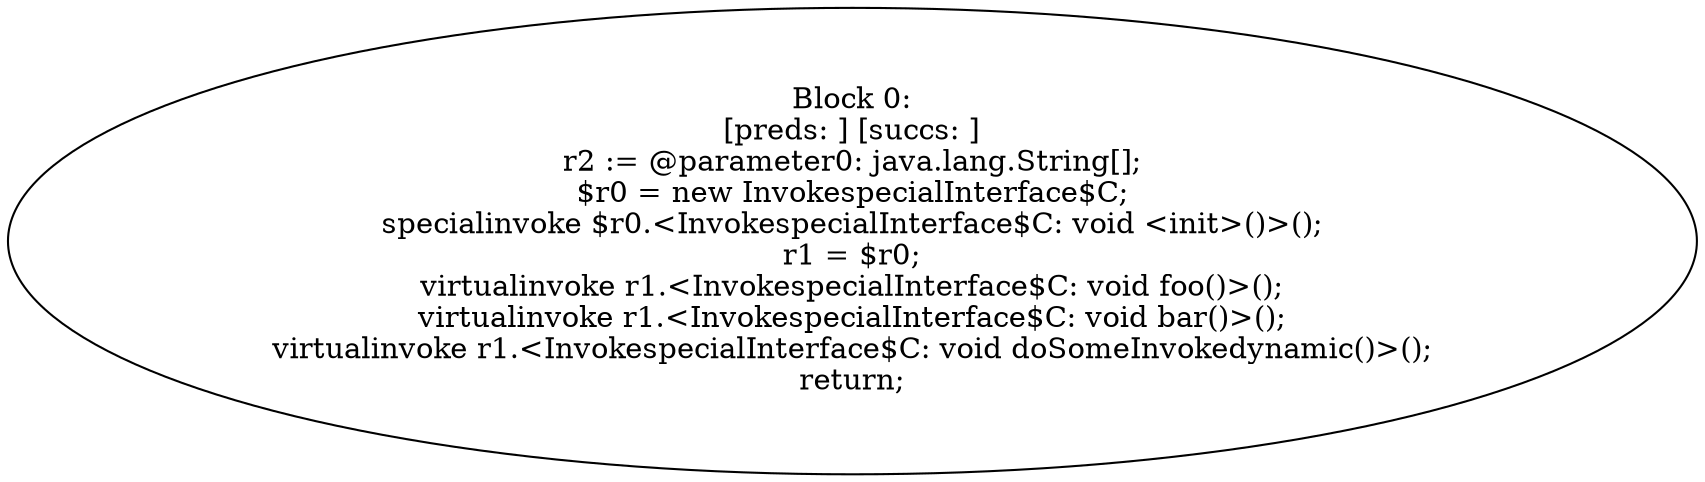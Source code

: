 digraph "unitGraph" {
    "Block 0:
[preds: ] [succs: ]
r2 := @parameter0: java.lang.String[];
$r0 = new InvokespecialInterface$C;
specialinvoke $r0.<InvokespecialInterface$C: void <init>()>();
r1 = $r0;
virtualinvoke r1.<InvokespecialInterface$C: void foo()>();
virtualinvoke r1.<InvokespecialInterface$C: void bar()>();
virtualinvoke r1.<InvokespecialInterface$C: void doSomeInvokedynamic()>();
return;
"
}
